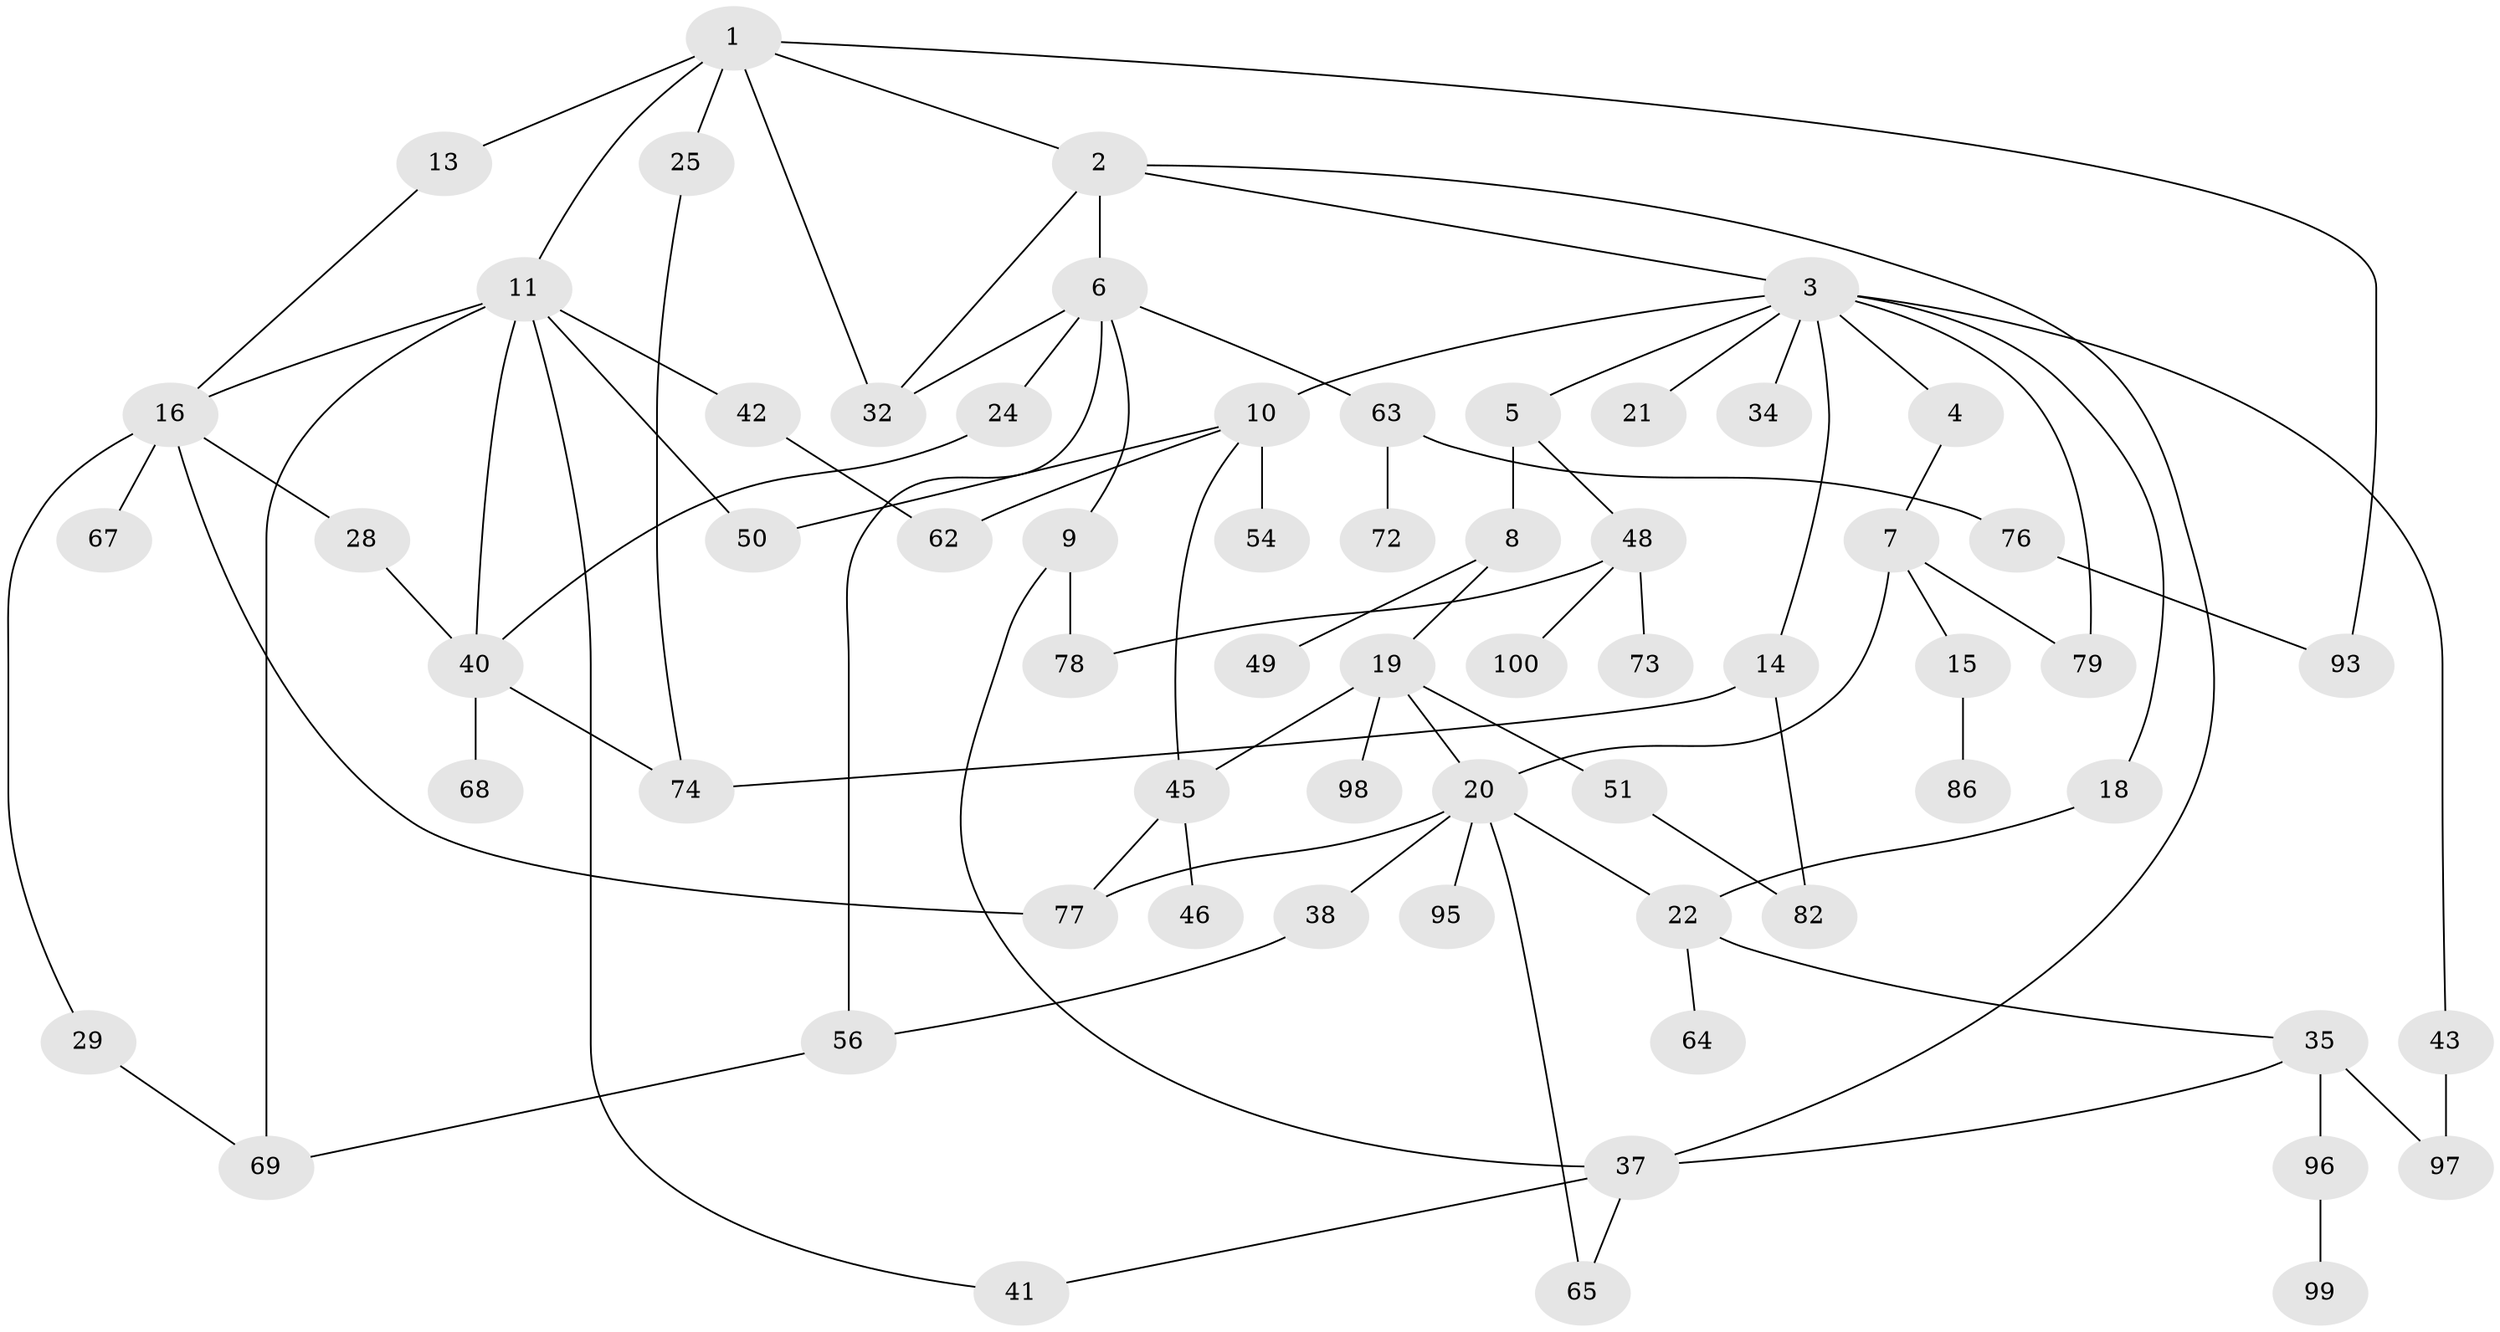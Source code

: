 // original degree distribution, {5: 0.02, 4: 0.11, 11: 0.01, 3: 0.22, 6: 0.04, 2: 0.35, 1: 0.25}
// Generated by graph-tools (version 1.1) at 2025/54/02/21/25 11:54:43]
// undirected, 64 vertices, 89 edges
graph export_dot {
graph [start="1"]
  node [color=gray90,style=filled];
  1 [super="+12"];
  2 [super="+26"];
  3 [super="+55"];
  4 [super="+88"];
  5 [super="+59"];
  6 [super="+23"];
  7 [super="+33"];
  8;
  9 [super="+52"];
  10 [super="+31"];
  11 [super="+27"];
  13;
  14 [super="+17"];
  15 [super="+58"];
  16 [super="+44"];
  18;
  19 [super="+92"];
  20 [super="+61"];
  21 [super="+47"];
  22 [super="+30"];
  24 [super="+53"];
  25;
  28 [super="+36"];
  29;
  32 [super="+39"];
  34;
  35 [super="+70"];
  37 [super="+84"];
  38 [super="+66"];
  40 [super="+60"];
  41;
  42;
  43;
  45;
  46 [super="+57"];
  48 [super="+71"];
  49;
  50 [super="+90"];
  51;
  54;
  56 [super="+83"];
  62 [super="+94"];
  63;
  64;
  65 [super="+81"];
  67;
  68 [super="+75"];
  69 [super="+85"];
  72;
  73;
  74 [super="+80"];
  76;
  77 [super="+87"];
  78 [super="+91"];
  79;
  82 [super="+89"];
  86;
  93;
  95;
  96;
  97;
  98;
  99;
  100;
  1 -- 2;
  1 -- 11;
  1 -- 13;
  1 -- 32;
  1 -- 93;
  1 -- 25;
  2 -- 3;
  2 -- 6;
  2 -- 37;
  2 -- 32;
  3 -- 4;
  3 -- 5;
  3 -- 10;
  3 -- 14;
  3 -- 18;
  3 -- 21;
  3 -- 34;
  3 -- 43;
  3 -- 79;
  4 -- 7;
  5 -- 8;
  5 -- 48;
  6 -- 9;
  6 -- 24;
  6 -- 32;
  6 -- 56;
  6 -- 63;
  7 -- 15;
  7 -- 79;
  7 -- 20;
  8 -- 19;
  8 -- 49;
  9 -- 78;
  9 -- 37;
  10 -- 45;
  10 -- 50;
  10 -- 54;
  10 -- 62;
  11 -- 16;
  11 -- 42;
  11 -- 50;
  11 -- 41;
  11 -- 40;
  11 -- 69;
  13 -- 16;
  14 -- 74;
  14 -- 82;
  15 -- 86;
  16 -- 28;
  16 -- 29;
  16 -- 67;
  16 -- 77;
  18 -- 22;
  19 -- 20;
  19 -- 51;
  19 -- 45;
  19 -- 98;
  20 -- 38;
  20 -- 65;
  20 -- 22;
  20 -- 77;
  20 -- 95;
  22 -- 35;
  22 -- 64;
  24 -- 40;
  25 -- 74;
  28 -- 40;
  29 -- 69;
  35 -- 96;
  35 -- 37;
  35 -- 97;
  37 -- 41;
  37 -- 65;
  38 -- 56;
  40 -- 68;
  40 -- 74;
  42 -- 62;
  43 -- 97;
  45 -- 46;
  45 -- 77;
  48 -- 78;
  48 -- 73;
  48 -- 100;
  51 -- 82;
  56 -- 69;
  63 -- 72;
  63 -- 76;
  76 -- 93;
  96 -- 99;
}
